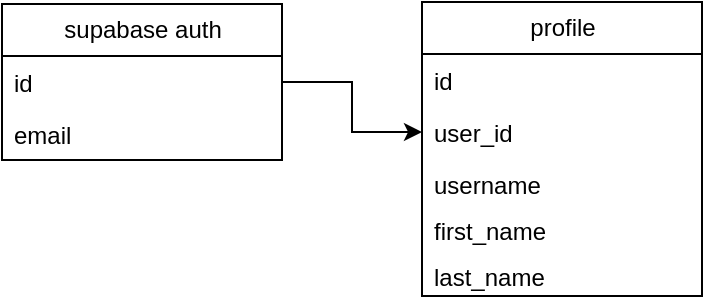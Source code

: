 <mxfile version="27.1.6">
  <diagram name="第 1 页" id="_OWKEUVZD9kxtqiVL2Wr">
    <mxGraphModel dx="1426" dy="743" grid="1" gridSize="10" guides="1" tooltips="1" connect="1" arrows="1" fold="1" page="1" pageScale="1" pageWidth="827" pageHeight="1169" math="0" shadow="0">
      <root>
        <mxCell id="0" />
        <mxCell id="1" parent="0" />
        <mxCell id="m-bjHrULRSQFJJaps9s0-5" value="supabase auth" style="swimlane;fontStyle=0;childLayout=stackLayout;horizontal=1;startSize=26;fillColor=none;horizontalStack=0;resizeParent=1;resizeParentMax=0;resizeLast=0;collapsible=1;marginBottom=0;html=1;" vertex="1" parent="1">
          <mxGeometry x="80" y="60" width="140" height="78" as="geometry" />
        </mxCell>
        <mxCell id="m-bjHrULRSQFJJaps9s0-6" value="id" style="text;strokeColor=none;fillColor=none;align=left;verticalAlign=top;spacingLeft=4;spacingRight=4;overflow=hidden;rotatable=0;points=[[0,0.5],[1,0.5]];portConstraint=eastwest;whiteSpace=wrap;html=1;" vertex="1" parent="m-bjHrULRSQFJJaps9s0-5">
          <mxGeometry y="26" width="140" height="26" as="geometry" />
        </mxCell>
        <mxCell id="m-bjHrULRSQFJJaps9s0-7" value="email&lt;div&gt;&lt;br&gt;&lt;/div&gt;" style="text;strokeColor=none;fillColor=none;align=left;verticalAlign=top;spacingLeft=4;spacingRight=4;overflow=hidden;rotatable=0;points=[[0,0.5],[1,0.5]];portConstraint=eastwest;whiteSpace=wrap;html=1;" vertex="1" parent="m-bjHrULRSQFJJaps9s0-5">
          <mxGeometry y="52" width="140" height="26" as="geometry" />
        </mxCell>
        <mxCell id="m-bjHrULRSQFJJaps9s0-11" value="profile" style="swimlane;fontStyle=0;childLayout=stackLayout;horizontal=1;startSize=26;fillColor=none;horizontalStack=0;resizeParent=1;resizeParentMax=0;resizeLast=0;collapsible=1;marginBottom=0;html=1;" vertex="1" parent="1">
          <mxGeometry x="290" y="59" width="140" height="147" as="geometry" />
        </mxCell>
        <mxCell id="m-bjHrULRSQFJJaps9s0-12" value="id" style="text;strokeColor=none;fillColor=none;align=left;verticalAlign=top;spacingLeft=4;spacingRight=4;overflow=hidden;rotatable=0;points=[[0,0.5],[1,0.5]];portConstraint=eastwest;whiteSpace=wrap;html=1;" vertex="1" parent="m-bjHrULRSQFJJaps9s0-11">
          <mxGeometry y="26" width="140" height="26" as="geometry" />
        </mxCell>
        <mxCell id="m-bjHrULRSQFJJaps9s0-13" value="user_id" style="text;strokeColor=none;fillColor=none;align=left;verticalAlign=top;spacingLeft=4;spacingRight=4;overflow=hidden;rotatable=0;points=[[0,0.5],[1,0.5]];portConstraint=eastwest;whiteSpace=wrap;html=1;" vertex="1" parent="m-bjHrULRSQFJJaps9s0-11">
          <mxGeometry y="52" width="140" height="26" as="geometry" />
        </mxCell>
        <mxCell id="m-bjHrULRSQFJJaps9s0-22" value="username&lt;div&gt;&lt;br&gt;&lt;/div&gt;" style="text;strokeColor=none;fillColor=none;align=left;verticalAlign=top;spacingLeft=4;spacingRight=4;overflow=hidden;rotatable=0;points=[[0,0.5],[1,0.5]];portConstraint=eastwest;whiteSpace=wrap;html=1;" vertex="1" parent="m-bjHrULRSQFJJaps9s0-11">
          <mxGeometry y="78" width="140" height="23" as="geometry" />
        </mxCell>
        <mxCell id="m-bjHrULRSQFJJaps9s0-14" value="first_name" style="text;strokeColor=none;fillColor=none;align=left;verticalAlign=top;spacingLeft=4;spacingRight=4;overflow=hidden;rotatable=0;points=[[0,0.5],[1,0.5]];portConstraint=eastwest;whiteSpace=wrap;html=1;" vertex="1" parent="m-bjHrULRSQFJJaps9s0-11">
          <mxGeometry y="101" width="140" height="23" as="geometry" />
        </mxCell>
        <mxCell id="m-bjHrULRSQFJJaps9s0-21" value="last_name" style="text;strokeColor=none;fillColor=none;align=left;verticalAlign=top;spacingLeft=4;spacingRight=4;overflow=hidden;rotatable=0;points=[[0,0.5],[1,0.5]];portConstraint=eastwest;whiteSpace=wrap;html=1;" vertex="1" parent="m-bjHrULRSQFJJaps9s0-11">
          <mxGeometry y="124" width="140" height="23" as="geometry" />
        </mxCell>
        <mxCell id="m-bjHrULRSQFJJaps9s0-23" style="edgeStyle=orthogonalEdgeStyle;rounded=0;orthogonalLoop=1;jettySize=auto;html=1;entryX=0;entryY=0.5;entryDx=0;entryDy=0;" edge="1" parent="1" source="m-bjHrULRSQFJJaps9s0-6" target="m-bjHrULRSQFJJaps9s0-13">
          <mxGeometry relative="1" as="geometry" />
        </mxCell>
      </root>
    </mxGraphModel>
  </diagram>
</mxfile>

